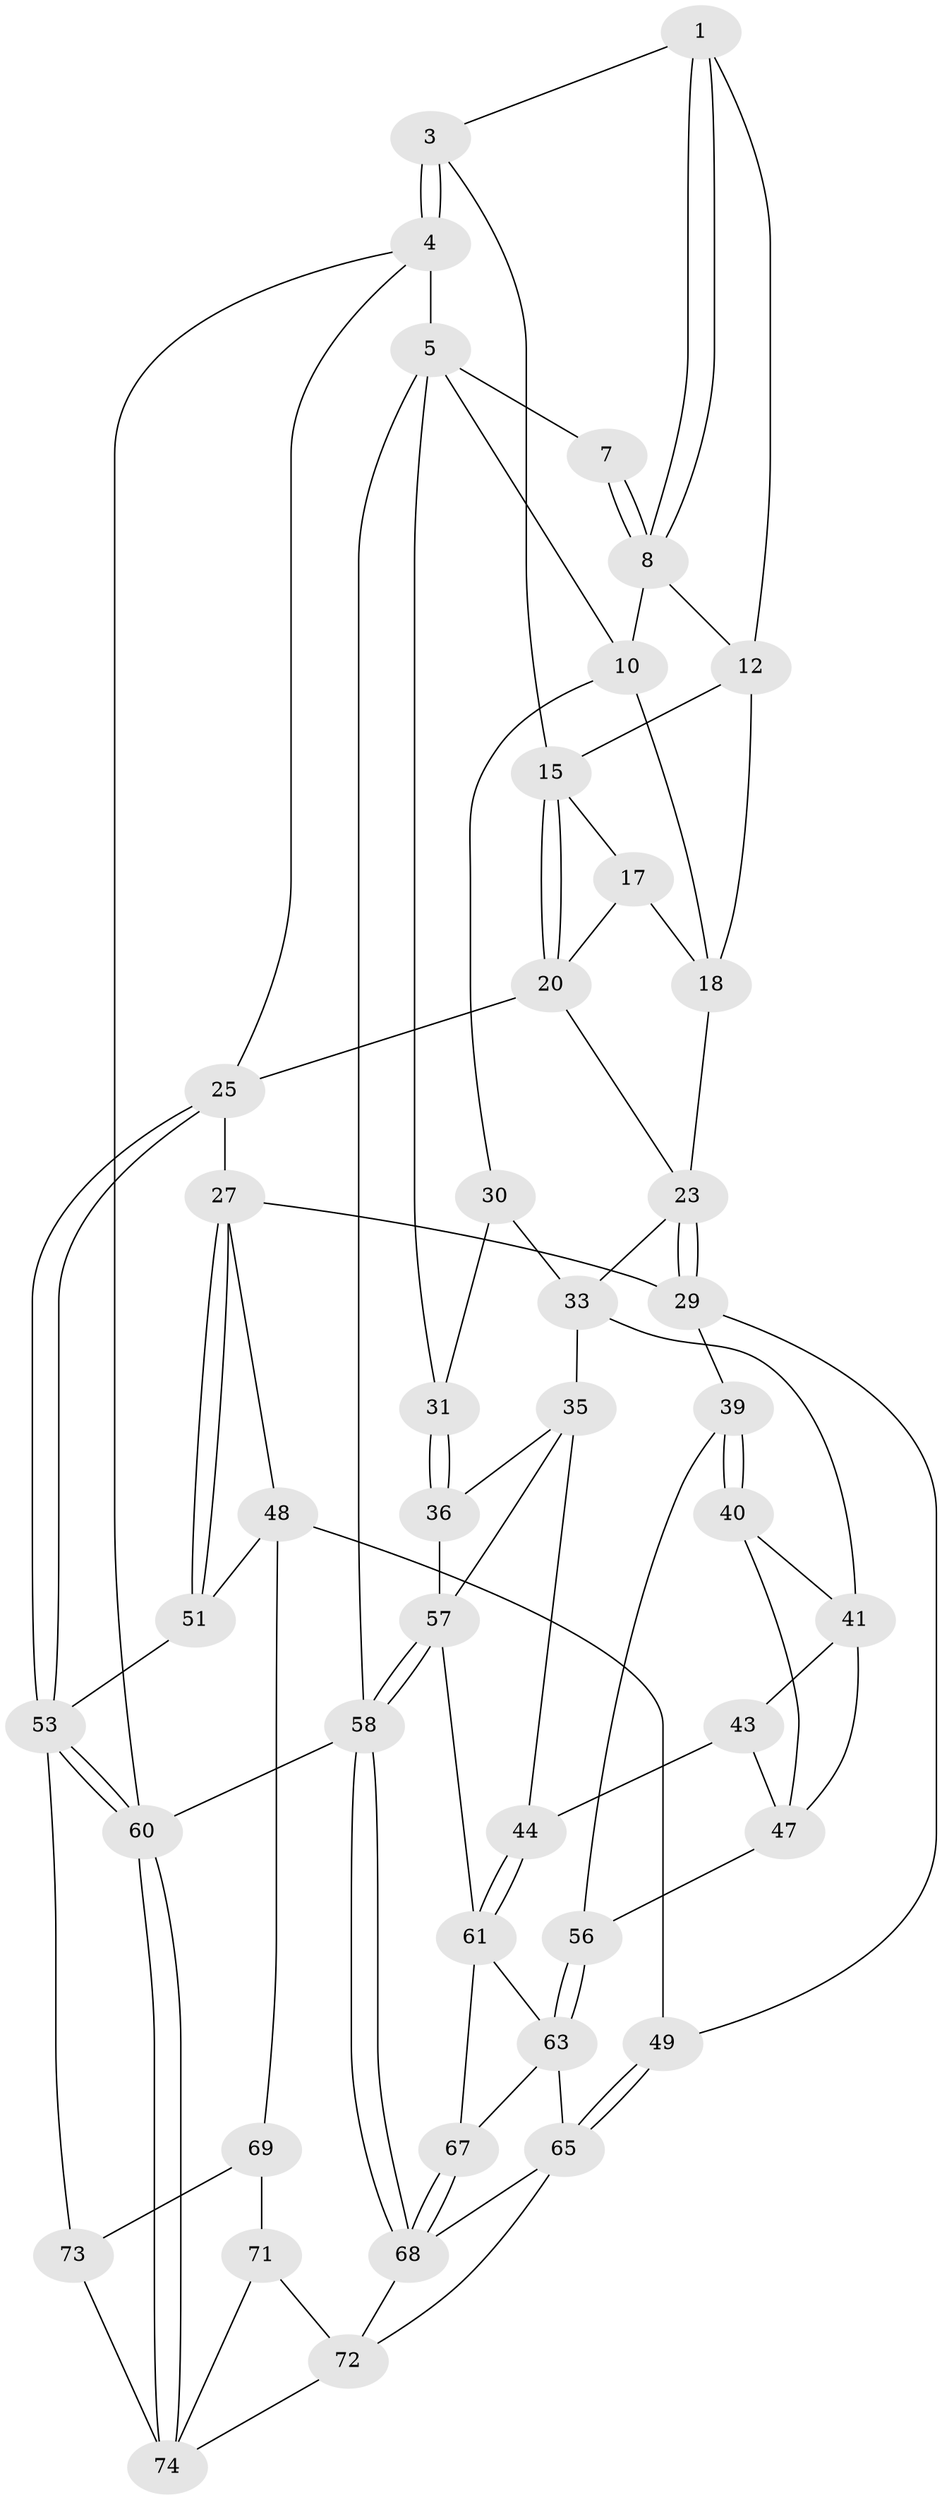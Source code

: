 // original degree distribution, {3: 0.02564102564102564, 4: 0.2564102564102564, 6: 0.23076923076923078, 5: 0.48717948717948717}
// Generated by graph-tools (version 1.1) at 2025/42/03/06/25 10:42:32]
// undirected, 45 vertices, 98 edges
graph export_dot {
graph [start="1"]
  node [color=gray90,style=filled];
  1 [pos="+0.696705599968631+0",super="+2"];
  3 [pos="+0.963602052286926+0",super="+14"];
  4 [pos="+1+0",super="+19"];
  5 [pos="+0+0",super="+6"];
  7 [pos="+0.4728364241788362+0"];
  8 [pos="+0.5139656640293433+0.10069200929892903",super="+9"];
  10 [pos="+0.4983409198949379+0.19894282742605415",super="+11"];
  12 [pos="+0.7308904766741535+0",super="+13"];
  15 [pos="+0.8008170695686564+0.1085895200917101",super="+16"];
  17 [pos="+0.728585275367768+0.15192760424058038"];
  18 [pos="+0.6799335665876847+0.17485008885641853",super="+22"];
  20 [pos="+0.8119704700857966+0.21050858276675186",super="+21"];
  23 [pos="+0.6360043080107162+0.36548061428587914",super="+24"];
  25 [pos="+1+0.36538371516291746",super="+26"];
  27 [pos="+0.9617526761601415+0.4124195759447866",super="+28"];
  29 [pos="+0.6820085088527765+0.40431842950942193",super="+38"];
  30 [pos="+0.28476289077985856+0.2458218644691584"];
  31 [pos="+0+0.16082208711797313",super="+32"];
  33 [pos="+0.43289267089083533+0.46877537940508185",super="+34"];
  35 [pos="+0.29466662017957757+0.5002931945911248",super="+45"];
  36 [pos="+0.2791728871763843+0.5001114411393088",super="+37"];
  39 [pos="+0.6406358541002478+0.6431296312151826",super="+55"];
  40 [pos="+0.5133604199677918+0.5462318738028241",super="+46"];
  41 [pos="+0.43510390395127074+0.47273967782707416",super="+42"];
  43 [pos="+0.3713333788645451+0.6687196548981059"];
  44 [pos="+0.3661649797957474+0.6659965198011412"];
  47 [pos="+0.4623772559791087+0.6061702117362873",super="+50"];
  48 [pos="+0.730939349048216+0.6907874415414967",super="+52"];
  49 [pos="+0.6688668001106727+0.671372844901215"];
  51 [pos="+0.9050643116054436+0.6917722537622347"];
  53 [pos="+1+0.8419811394616443",super="+54"];
  56 [pos="+0.4468170580452233+0.7435108931315489"];
  57 [pos="+0+0.5542846263659771",super="+59"];
  58 [pos="+0+1"];
  60 [pos="+1+1"];
  61 [pos="+0.29727719890360244+0.7642490291591966",super="+62"];
  63 [pos="+0.43926065894452293+0.836601536767282",super="+64"];
  65 [pos="+0.6025100447181214+0.8157066252416364",super="+66"];
  67 [pos="+0.15506826891953518+0.8827126598386376"];
  68 [pos="+0+1",super="+77"];
  69 [pos="+0.7954204833610949+0.8148202680459715",super="+70"];
  71 [pos="+0.7355497178674646+0.8964462036177029"];
  72 [pos="+0.6454942279842892+0.8483608388165313",super="+76"];
  73 [pos="+0.9130264976060296+0.8096775692721792",super="+75"];
  74 [pos="+1+1",super="+78"];
  1 -- 8;
  1 -- 8;
  1 -- 3;
  1 -- 12;
  3 -- 4 [weight=2];
  3 -- 4;
  3 -- 15;
  4 -- 5;
  4 -- 60;
  4 -- 25;
  5 -- 58;
  5 -- 7;
  5 -- 10;
  5 -- 31;
  7 -- 8;
  7 -- 8;
  8 -- 10;
  8 -- 12;
  10 -- 18;
  10 -- 30;
  12 -- 15;
  12 -- 18;
  15 -- 20;
  15 -- 20;
  15 -- 17;
  17 -- 18;
  17 -- 20;
  18 -- 23;
  20 -- 23;
  20 -- 25;
  23 -- 29;
  23 -- 29;
  23 -- 33;
  25 -- 53;
  25 -- 53;
  25 -- 27;
  27 -- 51;
  27 -- 51;
  27 -- 48;
  27 -- 29;
  29 -- 49;
  29 -- 39;
  30 -- 31;
  30 -- 33;
  31 -- 36 [weight=2];
  31 -- 36;
  33 -- 41;
  33 -- 35;
  35 -- 36;
  35 -- 44;
  35 -- 57;
  36 -- 57;
  39 -- 40 [weight=2];
  39 -- 40;
  39 -- 56;
  40 -- 41;
  40 -- 47;
  41 -- 43;
  41 -- 47;
  43 -- 44;
  43 -- 47;
  44 -- 61;
  44 -- 61;
  47 -- 56;
  48 -- 49;
  48 -- 51;
  48 -- 69;
  49 -- 65;
  49 -- 65;
  51 -- 53;
  53 -- 60;
  53 -- 60;
  53 -- 73;
  56 -- 63;
  56 -- 63;
  57 -- 58;
  57 -- 58;
  57 -- 61;
  58 -- 68;
  58 -- 68;
  58 -- 60;
  60 -- 74;
  60 -- 74;
  61 -- 67;
  61 -- 63;
  63 -- 67;
  63 -- 65;
  65 -- 72;
  65 -- 68;
  67 -- 68;
  67 -- 68;
  68 -- 72;
  69 -- 73 [weight=2];
  69 -- 71;
  71 -- 72;
  71 -- 74;
  72 -- 74;
  73 -- 74;
}
